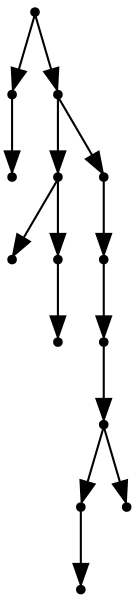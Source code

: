 digraph {
  14 [shape=point];
  1 [shape=point];
  0 [shape=point];
  13 [shape=point];
  5 [shape=point];
  2 [shape=point];
  4 [shape=point];
  3 [shape=point];
  12 [shape=point];
  11 [shape=point];
  10 [shape=point];
  9 [shape=point];
  7 [shape=point];
  6 [shape=point];
  8 [shape=point];
14 -> 1;
1 -> 0;
14 -> 13;
13 -> 5;
5 -> 2;
5 -> 4;
4 -> 3;
13 -> 12;
12 -> 11;
11 -> 10;
10 -> 9;
9 -> 7;
7 -> 6;
9 -> 8;
}
